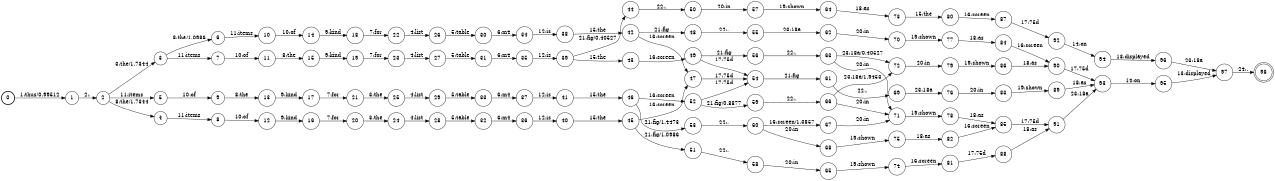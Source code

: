 digraph FST {
rankdir = LR;
size = "8.5,11";
label = "";
center = 1;
orientation = Portrait;
ranksep = "0.4";
nodesep = "0.25";
0 [label = "0", shape = circle, style = bold, fontsize = 14]
	0 -> 1 [label = "1:thus/0.99512", fontsize = 14];
1 [label = "1", shape = circle, style = solid, fontsize = 14]
	1 -> 2 [label = "2:,", fontsize = 14];
2 [label = "2", shape = circle, style = solid, fontsize = 14]
	2 -> 3 [label = "3:the/1.7344", fontsize = 14];
	2 -> 4 [label = "8:the/1.7344", fontsize = 14];
	2 -> 5 [label = "11:items", fontsize = 14];
3 [label = "3", shape = circle, style = solid, fontsize = 14]
	3 -> 6 [label = "8:the/1.0986", fontsize = 14];
	3 -> 7 [label = "11:items", fontsize = 14];
4 [label = "4", shape = circle, style = solid, fontsize = 14]
	4 -> 8 [label = "11:items", fontsize = 14];
5 [label = "5", shape = circle, style = solid, fontsize = 14]
	5 -> 9 [label = "10:of", fontsize = 14];
6 [label = "6", shape = circle, style = solid, fontsize = 14]
	6 -> 10 [label = "11:items", fontsize = 14];
7 [label = "7", shape = circle, style = solid, fontsize = 14]
	7 -> 11 [label = "10:of", fontsize = 14];
8 [label = "8", shape = circle, style = solid, fontsize = 14]
	8 -> 12 [label = "10:of", fontsize = 14];
9 [label = "9", shape = circle, style = solid, fontsize = 14]
	9 -> 13 [label = "8:the", fontsize = 14];
10 [label = "10", shape = circle, style = solid, fontsize = 14]
	10 -> 14 [label = "10:of", fontsize = 14];
11 [label = "11", shape = circle, style = solid, fontsize = 14]
	11 -> 15 [label = "8:the", fontsize = 14];
12 [label = "12", shape = circle, style = solid, fontsize = 14]
	12 -> 16 [label = "9:kind", fontsize = 14];
13 [label = "13", shape = circle, style = solid, fontsize = 14]
	13 -> 17 [label = "9:kind", fontsize = 14];
14 [label = "14", shape = circle, style = solid, fontsize = 14]
	14 -> 18 [label = "9:kind", fontsize = 14];
15 [label = "15", shape = circle, style = solid, fontsize = 14]
	15 -> 19 [label = "9:kind", fontsize = 14];
16 [label = "16", shape = circle, style = solid, fontsize = 14]
	16 -> 20 [label = "7:for", fontsize = 14];
17 [label = "17", shape = circle, style = solid, fontsize = 14]
	17 -> 21 [label = "7:for", fontsize = 14];
18 [label = "18", shape = circle, style = solid, fontsize = 14]
	18 -> 22 [label = "7:for", fontsize = 14];
19 [label = "19", shape = circle, style = solid, fontsize = 14]
	19 -> 23 [label = "7:for", fontsize = 14];
20 [label = "20", shape = circle, style = solid, fontsize = 14]
	20 -> 24 [label = "3:the", fontsize = 14];
21 [label = "21", shape = circle, style = solid, fontsize = 14]
	21 -> 25 [label = "3:the", fontsize = 14];
22 [label = "22", shape = circle, style = solid, fontsize = 14]
	22 -> 26 [label = "4:list", fontsize = 14];
23 [label = "23", shape = circle, style = solid, fontsize = 14]
	23 -> 27 [label = "4:list", fontsize = 14];
24 [label = "24", shape = circle, style = solid, fontsize = 14]
	24 -> 28 [label = "4:list", fontsize = 14];
25 [label = "25", shape = circle, style = solid, fontsize = 14]
	25 -> 29 [label = "4:list", fontsize = 14];
26 [label = "26", shape = circle, style = solid, fontsize = 14]
	26 -> 30 [label = "5:table", fontsize = 14];
27 [label = "27", shape = circle, style = solid, fontsize = 14]
	27 -> 31 [label = "5:table", fontsize = 14];
28 [label = "28", shape = circle, style = solid, fontsize = 14]
	28 -> 32 [label = "5:table", fontsize = 14];
29 [label = "29", shape = circle, style = solid, fontsize = 14]
	29 -> 33 [label = "5:table", fontsize = 14];
30 [label = "30", shape = circle, style = solid, fontsize = 14]
	30 -> 34 [label = "6:m4", fontsize = 14];
31 [label = "31", shape = circle, style = solid, fontsize = 14]
	31 -> 35 [label = "6:m4", fontsize = 14];
32 [label = "32", shape = circle, style = solid, fontsize = 14]
	32 -> 36 [label = "6:m4", fontsize = 14];
33 [label = "33", shape = circle, style = solid, fontsize = 14]
	33 -> 37 [label = "6:m4", fontsize = 14];
34 [label = "34", shape = circle, style = solid, fontsize = 14]
	34 -> 38 [label = "12:is", fontsize = 14];
35 [label = "35", shape = circle, style = solid, fontsize = 14]
	35 -> 39 [label = "12:is", fontsize = 14];
36 [label = "36", shape = circle, style = solid, fontsize = 14]
	36 -> 40 [label = "12:is", fontsize = 14];
37 [label = "37", shape = circle, style = solid, fontsize = 14]
	37 -> 41 [label = "12:is", fontsize = 14];
38 [label = "38", shape = circle, style = solid, fontsize = 14]
	38 -> 42 [label = "15:the", fontsize = 14];
39 [label = "39", shape = circle, style = solid, fontsize = 14]
	39 -> 43 [label = "15:the", fontsize = 14];
	39 -> 44 [label = "21:fig/0.40527", fontsize = 14];
40 [label = "40", shape = circle, style = solid, fontsize = 14]
	40 -> 45 [label = "15:the", fontsize = 14];
41 [label = "41", shape = circle, style = solid, fontsize = 14]
	41 -> 46 [label = "15:the", fontsize = 14];
42 [label = "42", shape = circle, style = solid, fontsize = 14]
	42 -> 47 [label = "16:screen", fontsize = 14];
	42 -> 48 [label = "21:fig", fontsize = 14];
43 [label = "43", shape = circle, style = solid, fontsize = 14]
	43 -> 49 [label = "16:screen", fontsize = 14];
44 [label = "44", shape = circle, style = solid, fontsize = 14]
	44 -> 50 [label = "22:.", fontsize = 14];
45 [label = "45", shape = circle, style = solid, fontsize = 14]
	45 -> 47 [label = "16:screen", fontsize = 14];
	45 -> 51 [label = "21:fig/1.0986", fontsize = 14];
46 [label = "46", shape = circle, style = solid, fontsize = 14]
	46 -> 52 [label = "16:screen", fontsize = 14];
	46 -> 53 [label = "21:fig/1.4473", fontsize = 14];
47 [label = "47", shape = circle, style = solid, fontsize = 14]
	47 -> 54 [label = "17:75d", fontsize = 14];
48 [label = "48", shape = circle, style = solid, fontsize = 14]
	48 -> 55 [label = "22:.", fontsize = 14];
49 [label = "49", shape = circle, style = solid, fontsize = 14]
	49 -> 54 [label = "17:75d", fontsize = 14];
	49 -> 56 [label = "21:fig", fontsize = 14];
50 [label = "50", shape = circle, style = solid, fontsize = 14]
	50 -> 57 [label = "20:in", fontsize = 14];
51 [label = "51", shape = circle, style = solid, fontsize = 14]
	51 -> 58 [label = "22:.", fontsize = 14];
52 [label = "52", shape = circle, style = solid, fontsize = 14]
	52 -> 54 [label = "17:75d", fontsize = 14];
	52 -> 59 [label = "21:fig/0.8877", fontsize = 14];
53 [label = "53", shape = circle, style = solid, fontsize = 14]
	53 -> 60 [label = "22:.", fontsize = 14];
54 [label = "54", shape = circle, style = solid, fontsize = 14]
	54 -> 61 [label = "21:fig", fontsize = 14];
55 [label = "55", shape = circle, style = solid, fontsize = 14]
	55 -> 62 [label = "23:18a", fontsize = 14];
56 [label = "56", shape = circle, style = solid, fontsize = 14]
	56 -> 63 [label = "22:.", fontsize = 14];
57 [label = "57", shape = circle, style = solid, fontsize = 14]
	57 -> 64 [label = "19:shown", fontsize = 14];
58 [label = "58", shape = circle, style = solid, fontsize = 14]
	58 -> 65 [label = "20:in", fontsize = 14];
59 [label = "59", shape = circle, style = solid, fontsize = 14]
	59 -> 66 [label = "22:.", fontsize = 14];
60 [label = "60", shape = circle, style = solid, fontsize = 14]
	60 -> 67 [label = "16:screen/1.3857", fontsize = 14];
	60 -> 68 [label = "20:in", fontsize = 14];
61 [label = "61", shape = circle, style = solid, fontsize = 14]
	61 -> 69 [label = "22:.", fontsize = 14];
62 [label = "62", shape = circle, style = solid, fontsize = 14]
	62 -> 70 [label = "20:in", fontsize = 14];
63 [label = "63", shape = circle, style = solid, fontsize = 14]
	63 -> 71 [label = "20:in", fontsize = 14];
	63 -> 72 [label = "23:18a/0.40527", fontsize = 14];
64 [label = "64", shape = circle, style = solid, fontsize = 14]
	64 -> 73 [label = "18:as", fontsize = 14];
65 [label = "65", shape = circle, style = solid, fontsize = 14]
	65 -> 74 [label = "19:shown", fontsize = 14];
66 [label = "66", shape = circle, style = solid, fontsize = 14]
	66 -> 71 [label = "20:in", fontsize = 14];
	66 -> 72 [label = "23:18a/1.9453", fontsize = 14];
67 [label = "67", shape = circle, style = solid, fontsize = 14]
	67 -> 71 [label = "20:in", fontsize = 14];
68 [label = "68", shape = circle, style = solid, fontsize = 14]
	68 -> 75 [label = "19:shown", fontsize = 14];
69 [label = "69", shape = circle, style = solid, fontsize = 14]
	69 -> 76 [label = "23:18a", fontsize = 14];
70 [label = "70", shape = circle, style = solid, fontsize = 14]
	70 -> 77 [label = "19:shown", fontsize = 14];
71 [label = "71", shape = circle, style = solid, fontsize = 14]
	71 -> 78 [label = "19:shown", fontsize = 14];
72 [label = "72", shape = circle, style = solid, fontsize = 14]
	72 -> 79 [label = "20:in", fontsize = 14];
73 [label = "73", shape = circle, style = solid, fontsize = 14]
	73 -> 80 [label = "15:the", fontsize = 14];
74 [label = "74", shape = circle, style = solid, fontsize = 14]
	74 -> 81 [label = "16:screen", fontsize = 14];
75 [label = "75", shape = circle, style = solid, fontsize = 14]
	75 -> 82 [label = "18:as", fontsize = 14];
76 [label = "76", shape = circle, style = solid, fontsize = 14]
	76 -> 83 [label = "20:in", fontsize = 14];
77 [label = "77", shape = circle, style = solid, fontsize = 14]
	77 -> 84 [label = "18:as", fontsize = 14];
78 [label = "78", shape = circle, style = solid, fontsize = 14]
	78 -> 85 [label = "18:as", fontsize = 14];
79 [label = "79", shape = circle, style = solid, fontsize = 14]
	79 -> 86 [label = "19:shown", fontsize = 14];
80 [label = "80", shape = circle, style = solid, fontsize = 14]
	80 -> 87 [label = "16:screen", fontsize = 14];
81 [label = "81", shape = circle, style = solid, fontsize = 14]
	81 -> 88 [label = "17:75d", fontsize = 14];
82 [label = "82", shape = circle, style = solid, fontsize = 14]
	82 -> 85 [label = "16:screen", fontsize = 14];
83 [label = "83", shape = circle, style = solid, fontsize = 14]
	83 -> 89 [label = "19:shown", fontsize = 14];
84 [label = "84", shape = circle, style = solid, fontsize = 14]
	84 -> 90 [label = "16:screen", fontsize = 14];
85 [label = "85", shape = circle, style = solid, fontsize = 14]
	85 -> 91 [label = "17:75d", fontsize = 14];
86 [label = "86", shape = circle, style = solid, fontsize = 14]
	86 -> 90 [label = "18:as", fontsize = 14];
87 [label = "87", shape = circle, style = solid, fontsize = 14]
	87 -> 92 [label = "17:75d", fontsize = 14];
88 [label = "88", shape = circle, style = solid, fontsize = 14]
	88 -> 91 [label = "18:as", fontsize = 14];
89 [label = "89", shape = circle, style = solid, fontsize = 14]
	89 -> 93 [label = "18:as", fontsize = 14];
90 [label = "90", shape = circle, style = solid, fontsize = 14]
	90 -> 93 [label = "17:75d", fontsize = 14];
91 [label = "91", shape = circle, style = solid, fontsize = 14]
	91 -> 93 [label = "23:18a", fontsize = 14];
92 [label = "92", shape = circle, style = solid, fontsize = 14]
	92 -> 94 [label = "14:on", fontsize = 14];
93 [label = "93", shape = circle, style = solid, fontsize = 14]
	93 -> 95 [label = "14:on", fontsize = 14];
94 [label = "94", shape = circle, style = solid, fontsize = 14]
	94 -> 96 [label = "13:displayed", fontsize = 14];
95 [label = "95", shape = circle, style = solid, fontsize = 14]
	95 -> 97 [label = "13:displayed", fontsize = 14];
96 [label = "96", shape = circle, style = solid, fontsize = 14]
	96 -> 97 [label = "23:18a", fontsize = 14];
97 [label = "97", shape = circle, style = solid, fontsize = 14]
	97 -> 98 [label = "24:.", fontsize = 14];
98 [label = "98", shape = doublecircle, style = solid, fontsize = 14]
}
